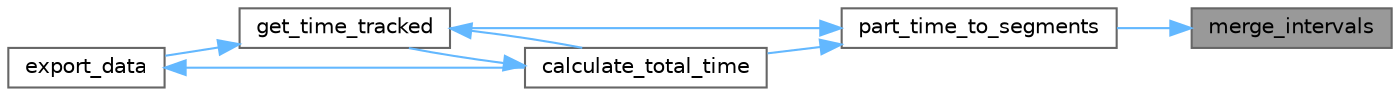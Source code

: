 digraph "merge_intervals"
{
 // LATEX_PDF_SIZE
  bgcolor="transparent";
  edge [fontname=Helvetica,fontsize=10,labelfontname=Helvetica,labelfontsize=10];
  node [fontname=Helvetica,fontsize=10,shape=box,height=0.2,width=0.4];
  rankdir="RL";
  Node1 [id="Node000001",label="merge_intervals",height=0.2,width=0.4,color="gray40", fillcolor="grey60", style="filled", fontcolor="black",tooltip="Merges a list of integer segments of beginning/end time into one interval that contains the first and..."];
  Node1 -> Node2 [id="edge1_Node000001_Node000002",dir="back",color="steelblue1",style="solid",tooltip=" "];
  Node2 [id="Node000002",label="part_time_to_segments",height=0.2,width=0.4,color="grey40", fillcolor="white", style="filled",URL="$a00170.html#aac82437aaf543e6e298cfbdd4eb231ab",tooltip="splits the time into beginning/end intervals given segment size as the largest absent gap"];
  Node2 -> Node3 [id="edge2_Node000002_Node000003",dir="back",color="steelblue1",style="solid",tooltip=" "];
  Node3 [id="Node000003",label="calculate_total_time",height=0.2,width=0.4,color="grey40", fillcolor="white", style="filled",URL="$a00170.html#a291e78f1e4bc543e8b599dfa574867ed",tooltip=" "];
  Node3 -> Node4 [id="edge3_Node000003_Node000004",dir="back",color="steelblue1",style="solid",tooltip=" "];
  Node4 [id="Node000004",label="get_time_tracked",height=0.2,width=0.4,color="grey40", fillcolor="white", style="filled",URL="$a00170.html#a6a54b87590251552d1e772115c06e8da",tooltip="Time tracker has been tracking relative to the video."];
  Node4 -> Node3 [id="edge4_Node000004_Node000003",dir="back",color="steelblue1",style="solid",tooltip=" "];
  Node4 -> Node5 [id="edge5_Node000004_Node000005",dir="back",color="steelblue1",style="solid",tooltip=" "];
  Node5 [id="Node000005",label="export_data",height=0.2,width=0.4,color="grey40", fillcolor="white", style="filled",URL="$a00170.html#aa871b1fc9de77b6f599d27bd2f027335",tooltip="Exports tracked data into csv of the given name and directory of the video."];
  Node5 -> Node3 [id="edge6_Node000005_Node000003",dir="back",color="steelblue1",style="solid",tooltip=" "];
  Node2 -> Node4 [id="edge7_Node000002_Node000004",dir="back",color="steelblue1",style="solid",tooltip=" "];
}
